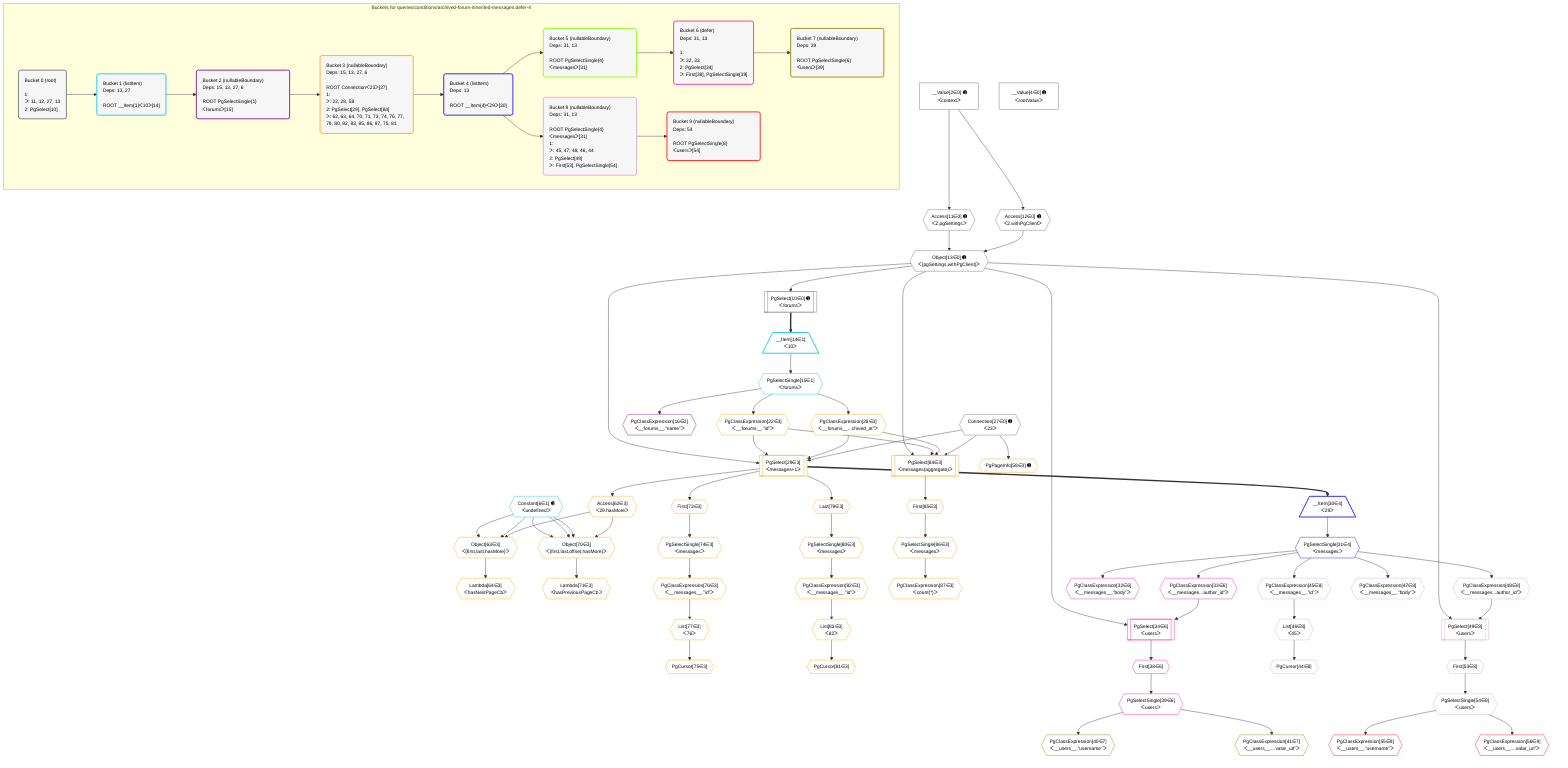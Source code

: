 %%{init: {'themeVariables': { 'fontSize': '12px'}}}%%
graph TD
    classDef path fill:#eee,stroke:#000,color:#000
    classDef plan fill:#fff,stroke-width:1px,color:#000
    classDef itemplan fill:#fff,stroke-width:2px,color:#000
    classDef unbatchedplan fill:#dff,stroke-width:1px,color:#000
    classDef sideeffectplan fill:#fcc,stroke-width:2px,color:#000
    classDef bucket fill:#f6f6f6,color:#000,stroke-width:2px,text-align:left


    %% plan dependencies
    Object13{{"Object[13∈0] ➊<br />ᐸ{pgSettings,withPgClient}ᐳ"}}:::plan
    Access11{{"Access[11∈0] ➊<br />ᐸ2.pgSettingsᐳ"}}:::plan
    Access12{{"Access[12∈0] ➊<br />ᐸ2.withPgClientᐳ"}}:::plan
    Access11 & Access12 --> Object13
    PgSelect10[["PgSelect[10∈0] ➊<br />ᐸforumsᐳ"]]:::plan
    Object13 --> PgSelect10
    __Value2["__Value[2∈0] ➊<br />ᐸcontextᐳ"]:::plan
    __Value2 --> Access11
    __Value2 --> Access12
    __Value4["__Value[4∈0] ➊<br />ᐸrootValueᐳ"]:::plan
    Connection27{{"Connection[27∈0] ➊<br />ᐸ23ᐳ"}}:::plan
    __Item14[/"__Item[14∈1]<br />ᐸ10ᐳ"\]:::itemplan
    PgSelect10 ==> __Item14
    PgSelectSingle15{{"PgSelectSingle[15∈1]<br />ᐸforumsᐳ"}}:::plan
    __Item14 --> PgSelectSingle15
    Constant6{{"Constant[6∈1] ➊<br />ᐸundefinedᐳ"}}:::plan
    PgClassExpression16{{"PgClassExpression[16∈2]<br />ᐸ__forums__.”name”ᐳ"}}:::plan
    PgSelectSingle15 --> PgClassExpression16
    PgSelect29[["PgSelect[29∈3]<br />ᐸmessages+1ᐳ"]]:::plan
    PgClassExpression22{{"PgClassExpression[22∈3]<br />ᐸ__forums__.”id”ᐳ"}}:::plan
    PgClassExpression28{{"PgClassExpression[28∈3]<br />ᐸ__forums__...chived_at”ᐳ"}}:::plan
    Object13 & PgClassExpression22 & PgClassExpression28 & Connection27 --> PgSelect29
    Object70{{"Object[70∈3]<br />ᐸ{first,last,offset,hasMore}ᐳ"}}:::plan
    Access62{{"Access[62∈3]<br />ᐸ29.hasMoreᐳ"}}:::plan
    Constant6 & Constant6 & Constant6 & Access62 --> Object70
    PgSelect84[["PgSelect[84∈3]<br />ᐸmessages(aggregate)ᐳ"]]:::plan
    Object13 & PgClassExpression22 & PgClassExpression28 & Connection27 --> PgSelect84
    Object63{{"Object[63∈3]<br />ᐸ{first,last,hasMore}ᐳ"}}:::plan
    Constant6 & Constant6 & Access62 --> Object63
    PgSelectSingle15 --> PgClassExpression22
    PgSelectSingle15 --> PgClassExpression28
    PgPageInfo58{{"PgPageInfo[58∈3] ➊"}}:::plan
    Connection27 --> PgPageInfo58
    PgSelect29 --> Access62
    Lambda64{{"Lambda[64∈3]<br />ᐸhasNextPageCbᐳ"}}:::plan
    Object63 --> Lambda64
    Lambda71{{"Lambda[71∈3]<br />ᐸhasPreviousPageCbᐳ"}}:::plan
    Object70 --> Lambda71
    First73{{"First[73∈3]"}}:::plan
    PgSelect29 --> First73
    PgSelectSingle74{{"PgSelectSingle[74∈3]<br />ᐸmessagesᐳ"}}:::plan
    First73 --> PgSelectSingle74
    PgCursor75{{"PgCursor[75∈3]"}}:::plan
    List77{{"List[77∈3]<br />ᐸ76ᐳ"}}:::plan
    List77 --> PgCursor75
    PgClassExpression76{{"PgClassExpression[76∈3]<br />ᐸ__messages__.”id”ᐳ"}}:::plan
    PgSelectSingle74 --> PgClassExpression76
    PgClassExpression76 --> List77
    Last79{{"Last[79∈3]"}}:::plan
    PgSelect29 --> Last79
    PgSelectSingle80{{"PgSelectSingle[80∈3]<br />ᐸmessagesᐳ"}}:::plan
    Last79 --> PgSelectSingle80
    PgCursor81{{"PgCursor[81∈3]"}}:::plan
    List83{{"List[83∈3]<br />ᐸ82ᐳ"}}:::plan
    List83 --> PgCursor81
    PgClassExpression82{{"PgClassExpression[82∈3]<br />ᐸ__messages__.”id”ᐳ"}}:::plan
    PgSelectSingle80 --> PgClassExpression82
    PgClassExpression82 --> List83
    First85{{"First[85∈3]"}}:::plan
    PgSelect84 --> First85
    PgSelectSingle86{{"PgSelectSingle[86∈3]<br />ᐸmessagesᐳ"}}:::plan
    First85 --> PgSelectSingle86
    PgClassExpression87{{"PgClassExpression[87∈3]<br />ᐸcount(*)ᐳ"}}:::plan
    PgSelectSingle86 --> PgClassExpression87
    __Item30[/"__Item[30∈4]<br />ᐸ29ᐳ"\]:::itemplan
    PgSelect29 ==> __Item30
    PgSelectSingle31{{"PgSelectSingle[31∈4]<br />ᐸmessagesᐳ"}}:::plan
    __Item30 --> PgSelectSingle31
    PgSelect34[["PgSelect[34∈6]<br />ᐸusersᐳ"]]:::plan
    PgClassExpression33{{"PgClassExpression[33∈6]<br />ᐸ__messages...author_id”ᐳ"}}:::plan
    Object13 & PgClassExpression33 --> PgSelect34
    PgClassExpression32{{"PgClassExpression[32∈6]<br />ᐸ__messages__.”body”ᐳ"}}:::plan
    PgSelectSingle31 --> PgClassExpression32
    PgSelectSingle31 --> PgClassExpression33
    First38{{"First[38∈6]"}}:::plan
    PgSelect34 --> First38
    PgSelectSingle39{{"PgSelectSingle[39∈6]<br />ᐸusersᐳ"}}:::plan
    First38 --> PgSelectSingle39
    PgClassExpression40{{"PgClassExpression[40∈7]<br />ᐸ__users__.”username”ᐳ"}}:::plan
    PgSelectSingle39 --> PgClassExpression40
    PgClassExpression41{{"PgClassExpression[41∈7]<br />ᐸ__users__....vatar_url”ᐳ"}}:::plan
    PgSelectSingle39 --> PgClassExpression41
    PgSelect49[["PgSelect[49∈8]<br />ᐸusersᐳ"]]:::plan
    PgClassExpression48{{"PgClassExpression[48∈8]<br />ᐸ__messages...author_id”ᐳ"}}:::plan
    Object13 & PgClassExpression48 --> PgSelect49
    PgCursor44{{"PgCursor[44∈8]"}}:::plan
    List46{{"List[46∈8]<br />ᐸ45ᐳ"}}:::plan
    List46 --> PgCursor44
    PgClassExpression45{{"PgClassExpression[45∈8]<br />ᐸ__messages__.”id”ᐳ"}}:::plan
    PgSelectSingle31 --> PgClassExpression45
    PgClassExpression45 --> List46
    PgClassExpression47{{"PgClassExpression[47∈8]<br />ᐸ__messages__.”body”ᐳ"}}:::plan
    PgSelectSingle31 --> PgClassExpression47
    PgSelectSingle31 --> PgClassExpression48
    First53{{"First[53∈8]"}}:::plan
    PgSelect49 --> First53
    PgSelectSingle54{{"PgSelectSingle[54∈8]<br />ᐸusersᐳ"}}:::plan
    First53 --> PgSelectSingle54
    PgClassExpression55{{"PgClassExpression[55∈9]<br />ᐸ__users__.”username”ᐳ"}}:::plan
    PgSelectSingle54 --> PgClassExpression55
    PgClassExpression56{{"PgClassExpression[56∈9]<br />ᐸ__users__....vatar_url”ᐳ"}}:::plan
    PgSelectSingle54 --> PgClassExpression56

    %% define steps

    subgraph "Buckets for queries/conditions/archived-forum-inherited-messages.defer-4"
    Bucket0("Bucket 0 (root)<br /><br />1: <br />ᐳ: 11, 12, 27, 13<br />2: PgSelect[10]"):::bucket
    classDef bucket0 stroke:#696969
    class Bucket0,__Value2,__Value4,PgSelect10,Access11,Access12,Object13,Connection27 bucket0
    Bucket1("Bucket 1 (listItem)<br />Deps: 13, 27<br /><br />ROOT __Item{1}ᐸ10ᐳ[14]"):::bucket
    classDef bucket1 stroke:#00bfff
    class Bucket1,Constant6,__Item14,PgSelectSingle15 bucket1
    Bucket2("Bucket 2 (nullableBoundary)<br />Deps: 15, 13, 27, 6<br /><br />ROOT PgSelectSingle{1}ᐸforumsᐳ[15]"):::bucket
    classDef bucket2 stroke:#7f007f
    class Bucket2,PgClassExpression16 bucket2
    Bucket3("Bucket 3 (nullableBoundary)<br />Deps: 15, 13, 27, 6<br /><br />ROOT Connectionᐸ23ᐳ[27]<br />1: <br />ᐳ: 22, 28, 58<br />2: PgSelect[29], PgSelect[84]<br />ᐳ: 62, 63, 64, 70, 71, 73, 74, 76, 77, 79, 80, 82, 83, 85, 86, 87, 75, 81"):::bucket
    classDef bucket3 stroke:#ffa500
    class Bucket3,PgClassExpression22,PgClassExpression28,PgSelect29,PgPageInfo58,Access62,Object63,Lambda64,Object70,Lambda71,First73,PgSelectSingle74,PgCursor75,PgClassExpression76,List77,Last79,PgSelectSingle80,PgCursor81,PgClassExpression82,List83,PgSelect84,First85,PgSelectSingle86,PgClassExpression87 bucket3
    Bucket4("Bucket 4 (listItem)<br />Deps: 13<br /><br />ROOT __Item{4}ᐸ29ᐳ[30]"):::bucket
    classDef bucket4 stroke:#0000ff
    class Bucket4,__Item30,PgSelectSingle31 bucket4
    Bucket5("Bucket 5 (nullableBoundary)<br />Deps: 31, 13<br /><br />ROOT PgSelectSingle{4}ᐸmessagesᐳ[31]"):::bucket
    classDef bucket5 stroke:#7fff00
    class Bucket5 bucket5
    Bucket6("Bucket 6 (defer)<br />Deps: 31, 13<br /><br />1: <br />ᐳ: 32, 33<br />2: PgSelect[34]<br />ᐳ: First[38], PgSelectSingle[39]"):::bucket
    classDef bucket6 stroke:#ff1493
    class Bucket6,PgClassExpression32,PgClassExpression33,PgSelect34,First38,PgSelectSingle39 bucket6
    Bucket7("Bucket 7 (nullableBoundary)<br />Deps: 39<br /><br />ROOT PgSelectSingle{6}ᐸusersᐳ[39]"):::bucket
    classDef bucket7 stroke:#808000
    class Bucket7,PgClassExpression40,PgClassExpression41 bucket7
    Bucket8("Bucket 8 (nullableBoundary)<br />Deps: 31, 13<br /><br />ROOT PgSelectSingle{4}ᐸmessagesᐳ[31]<br />1: <br />ᐳ: 45, 47, 48, 46, 44<br />2: PgSelect[49]<br />ᐳ: First[53], PgSelectSingle[54]"):::bucket
    classDef bucket8 stroke:#dda0dd
    class Bucket8,PgCursor44,PgClassExpression45,List46,PgClassExpression47,PgClassExpression48,PgSelect49,First53,PgSelectSingle54 bucket8
    Bucket9("Bucket 9 (nullableBoundary)<br />Deps: 54<br /><br />ROOT PgSelectSingle{8}ᐸusersᐳ[54]"):::bucket
    classDef bucket9 stroke:#ff0000
    class Bucket9,PgClassExpression55,PgClassExpression56 bucket9
    Bucket0 --> Bucket1
    Bucket1 --> Bucket2
    Bucket2 --> Bucket3
    Bucket3 --> Bucket4
    Bucket4 --> Bucket5 & Bucket8
    Bucket5 --> Bucket6
    Bucket6 --> Bucket7
    Bucket8 --> Bucket9
    end